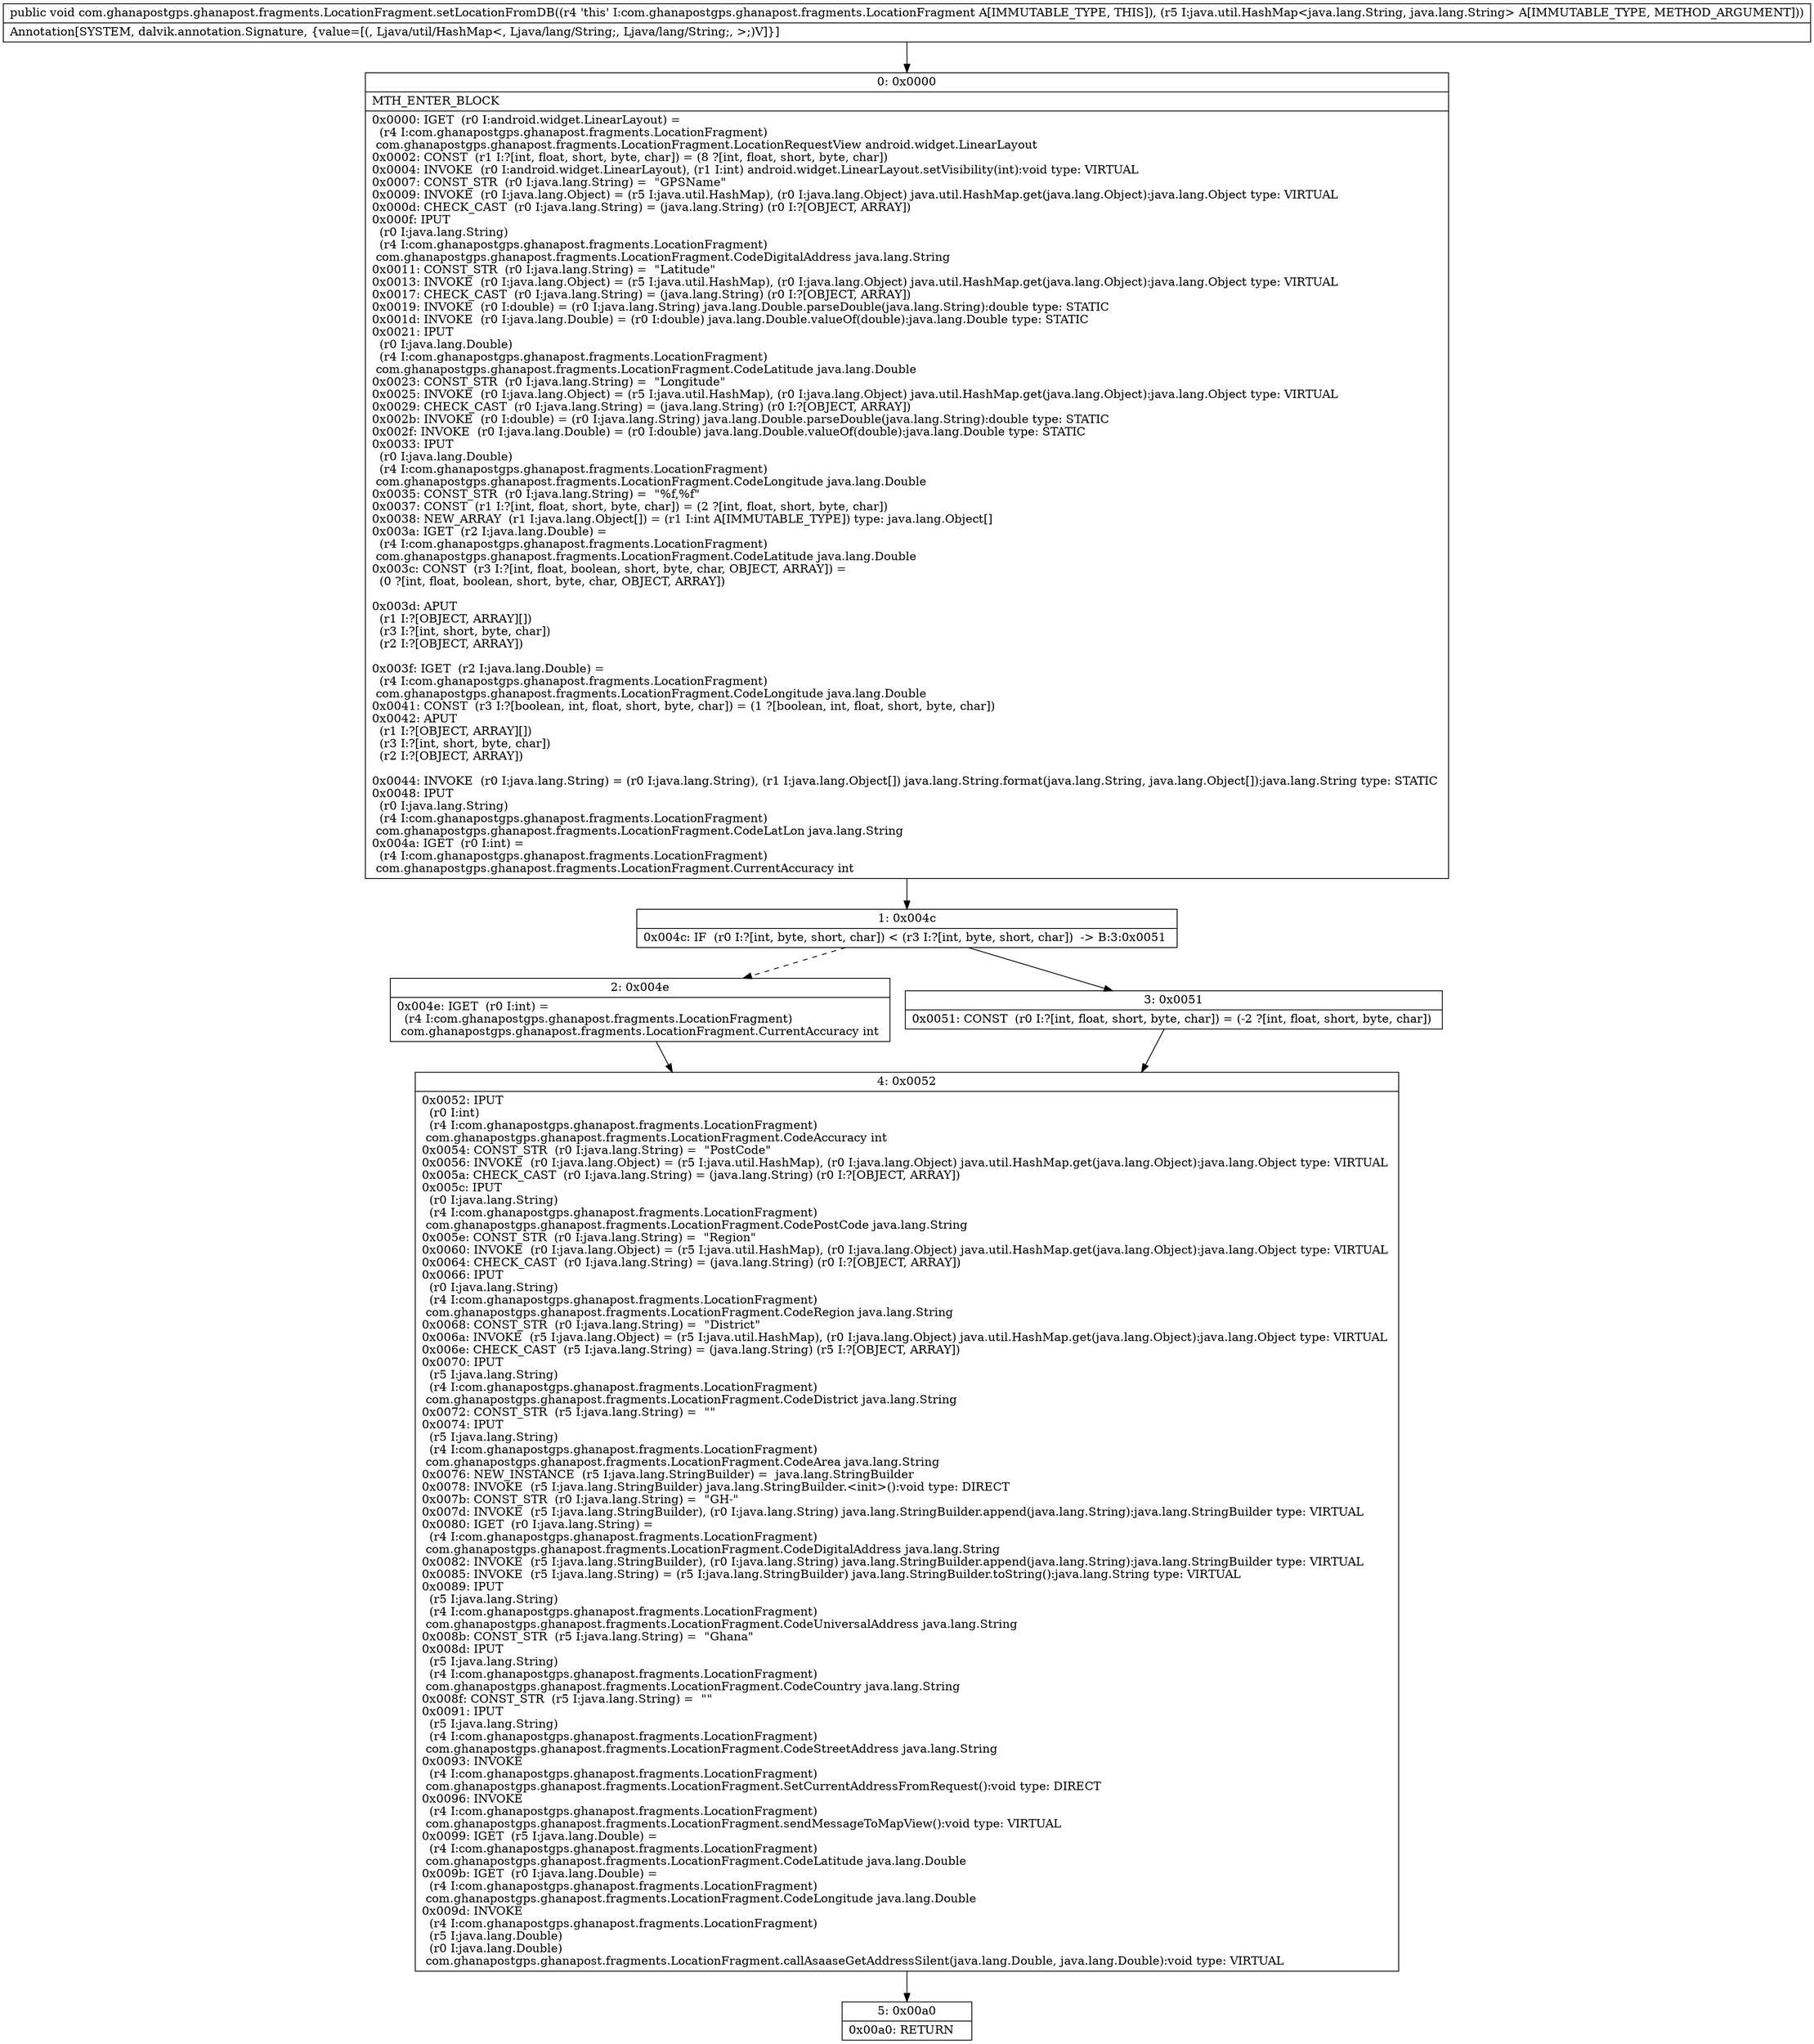 digraph "CFG forcom.ghanapostgps.ghanapost.fragments.LocationFragment.setLocationFromDB(Ljava\/util\/HashMap;)V" {
Node_0 [shape=record,label="{0\:\ 0x0000|MTH_ENTER_BLOCK\l|0x0000: IGET  (r0 I:android.widget.LinearLayout) = \l  (r4 I:com.ghanapostgps.ghanapost.fragments.LocationFragment)\l com.ghanapostgps.ghanapost.fragments.LocationFragment.LocationRequestView android.widget.LinearLayout \l0x0002: CONST  (r1 I:?[int, float, short, byte, char]) = (8 ?[int, float, short, byte, char]) \l0x0004: INVOKE  (r0 I:android.widget.LinearLayout), (r1 I:int) android.widget.LinearLayout.setVisibility(int):void type: VIRTUAL \l0x0007: CONST_STR  (r0 I:java.lang.String) =  \"GPSName\" \l0x0009: INVOKE  (r0 I:java.lang.Object) = (r5 I:java.util.HashMap), (r0 I:java.lang.Object) java.util.HashMap.get(java.lang.Object):java.lang.Object type: VIRTUAL \l0x000d: CHECK_CAST  (r0 I:java.lang.String) = (java.lang.String) (r0 I:?[OBJECT, ARRAY]) \l0x000f: IPUT  \l  (r0 I:java.lang.String)\l  (r4 I:com.ghanapostgps.ghanapost.fragments.LocationFragment)\l com.ghanapostgps.ghanapost.fragments.LocationFragment.CodeDigitalAddress java.lang.String \l0x0011: CONST_STR  (r0 I:java.lang.String) =  \"Latitude\" \l0x0013: INVOKE  (r0 I:java.lang.Object) = (r5 I:java.util.HashMap), (r0 I:java.lang.Object) java.util.HashMap.get(java.lang.Object):java.lang.Object type: VIRTUAL \l0x0017: CHECK_CAST  (r0 I:java.lang.String) = (java.lang.String) (r0 I:?[OBJECT, ARRAY]) \l0x0019: INVOKE  (r0 I:double) = (r0 I:java.lang.String) java.lang.Double.parseDouble(java.lang.String):double type: STATIC \l0x001d: INVOKE  (r0 I:java.lang.Double) = (r0 I:double) java.lang.Double.valueOf(double):java.lang.Double type: STATIC \l0x0021: IPUT  \l  (r0 I:java.lang.Double)\l  (r4 I:com.ghanapostgps.ghanapost.fragments.LocationFragment)\l com.ghanapostgps.ghanapost.fragments.LocationFragment.CodeLatitude java.lang.Double \l0x0023: CONST_STR  (r0 I:java.lang.String) =  \"Longitude\" \l0x0025: INVOKE  (r0 I:java.lang.Object) = (r5 I:java.util.HashMap), (r0 I:java.lang.Object) java.util.HashMap.get(java.lang.Object):java.lang.Object type: VIRTUAL \l0x0029: CHECK_CAST  (r0 I:java.lang.String) = (java.lang.String) (r0 I:?[OBJECT, ARRAY]) \l0x002b: INVOKE  (r0 I:double) = (r0 I:java.lang.String) java.lang.Double.parseDouble(java.lang.String):double type: STATIC \l0x002f: INVOKE  (r0 I:java.lang.Double) = (r0 I:double) java.lang.Double.valueOf(double):java.lang.Double type: STATIC \l0x0033: IPUT  \l  (r0 I:java.lang.Double)\l  (r4 I:com.ghanapostgps.ghanapost.fragments.LocationFragment)\l com.ghanapostgps.ghanapost.fragments.LocationFragment.CodeLongitude java.lang.Double \l0x0035: CONST_STR  (r0 I:java.lang.String) =  \"%f,%f\" \l0x0037: CONST  (r1 I:?[int, float, short, byte, char]) = (2 ?[int, float, short, byte, char]) \l0x0038: NEW_ARRAY  (r1 I:java.lang.Object[]) = (r1 I:int A[IMMUTABLE_TYPE]) type: java.lang.Object[] \l0x003a: IGET  (r2 I:java.lang.Double) = \l  (r4 I:com.ghanapostgps.ghanapost.fragments.LocationFragment)\l com.ghanapostgps.ghanapost.fragments.LocationFragment.CodeLatitude java.lang.Double \l0x003c: CONST  (r3 I:?[int, float, boolean, short, byte, char, OBJECT, ARRAY]) = \l  (0 ?[int, float, boolean, short, byte, char, OBJECT, ARRAY])\l \l0x003d: APUT  \l  (r1 I:?[OBJECT, ARRAY][])\l  (r3 I:?[int, short, byte, char])\l  (r2 I:?[OBJECT, ARRAY])\l \l0x003f: IGET  (r2 I:java.lang.Double) = \l  (r4 I:com.ghanapostgps.ghanapost.fragments.LocationFragment)\l com.ghanapostgps.ghanapost.fragments.LocationFragment.CodeLongitude java.lang.Double \l0x0041: CONST  (r3 I:?[boolean, int, float, short, byte, char]) = (1 ?[boolean, int, float, short, byte, char]) \l0x0042: APUT  \l  (r1 I:?[OBJECT, ARRAY][])\l  (r3 I:?[int, short, byte, char])\l  (r2 I:?[OBJECT, ARRAY])\l \l0x0044: INVOKE  (r0 I:java.lang.String) = (r0 I:java.lang.String), (r1 I:java.lang.Object[]) java.lang.String.format(java.lang.String, java.lang.Object[]):java.lang.String type: STATIC \l0x0048: IPUT  \l  (r0 I:java.lang.String)\l  (r4 I:com.ghanapostgps.ghanapost.fragments.LocationFragment)\l com.ghanapostgps.ghanapost.fragments.LocationFragment.CodeLatLon java.lang.String \l0x004a: IGET  (r0 I:int) = \l  (r4 I:com.ghanapostgps.ghanapost.fragments.LocationFragment)\l com.ghanapostgps.ghanapost.fragments.LocationFragment.CurrentAccuracy int \l}"];
Node_1 [shape=record,label="{1\:\ 0x004c|0x004c: IF  (r0 I:?[int, byte, short, char]) \< (r3 I:?[int, byte, short, char])  \-\> B:3:0x0051 \l}"];
Node_2 [shape=record,label="{2\:\ 0x004e|0x004e: IGET  (r0 I:int) = \l  (r4 I:com.ghanapostgps.ghanapost.fragments.LocationFragment)\l com.ghanapostgps.ghanapost.fragments.LocationFragment.CurrentAccuracy int \l}"];
Node_3 [shape=record,label="{3\:\ 0x0051|0x0051: CONST  (r0 I:?[int, float, short, byte, char]) = (\-2 ?[int, float, short, byte, char]) \l}"];
Node_4 [shape=record,label="{4\:\ 0x0052|0x0052: IPUT  \l  (r0 I:int)\l  (r4 I:com.ghanapostgps.ghanapost.fragments.LocationFragment)\l com.ghanapostgps.ghanapost.fragments.LocationFragment.CodeAccuracy int \l0x0054: CONST_STR  (r0 I:java.lang.String) =  \"PostCode\" \l0x0056: INVOKE  (r0 I:java.lang.Object) = (r5 I:java.util.HashMap), (r0 I:java.lang.Object) java.util.HashMap.get(java.lang.Object):java.lang.Object type: VIRTUAL \l0x005a: CHECK_CAST  (r0 I:java.lang.String) = (java.lang.String) (r0 I:?[OBJECT, ARRAY]) \l0x005c: IPUT  \l  (r0 I:java.lang.String)\l  (r4 I:com.ghanapostgps.ghanapost.fragments.LocationFragment)\l com.ghanapostgps.ghanapost.fragments.LocationFragment.CodePostCode java.lang.String \l0x005e: CONST_STR  (r0 I:java.lang.String) =  \"Region\" \l0x0060: INVOKE  (r0 I:java.lang.Object) = (r5 I:java.util.HashMap), (r0 I:java.lang.Object) java.util.HashMap.get(java.lang.Object):java.lang.Object type: VIRTUAL \l0x0064: CHECK_CAST  (r0 I:java.lang.String) = (java.lang.String) (r0 I:?[OBJECT, ARRAY]) \l0x0066: IPUT  \l  (r0 I:java.lang.String)\l  (r4 I:com.ghanapostgps.ghanapost.fragments.LocationFragment)\l com.ghanapostgps.ghanapost.fragments.LocationFragment.CodeRegion java.lang.String \l0x0068: CONST_STR  (r0 I:java.lang.String) =  \"District\" \l0x006a: INVOKE  (r5 I:java.lang.Object) = (r5 I:java.util.HashMap), (r0 I:java.lang.Object) java.util.HashMap.get(java.lang.Object):java.lang.Object type: VIRTUAL \l0x006e: CHECK_CAST  (r5 I:java.lang.String) = (java.lang.String) (r5 I:?[OBJECT, ARRAY]) \l0x0070: IPUT  \l  (r5 I:java.lang.String)\l  (r4 I:com.ghanapostgps.ghanapost.fragments.LocationFragment)\l com.ghanapostgps.ghanapost.fragments.LocationFragment.CodeDistrict java.lang.String \l0x0072: CONST_STR  (r5 I:java.lang.String) =  \"\" \l0x0074: IPUT  \l  (r5 I:java.lang.String)\l  (r4 I:com.ghanapostgps.ghanapost.fragments.LocationFragment)\l com.ghanapostgps.ghanapost.fragments.LocationFragment.CodeArea java.lang.String \l0x0076: NEW_INSTANCE  (r5 I:java.lang.StringBuilder) =  java.lang.StringBuilder \l0x0078: INVOKE  (r5 I:java.lang.StringBuilder) java.lang.StringBuilder.\<init\>():void type: DIRECT \l0x007b: CONST_STR  (r0 I:java.lang.String) =  \"GH\-\" \l0x007d: INVOKE  (r5 I:java.lang.StringBuilder), (r0 I:java.lang.String) java.lang.StringBuilder.append(java.lang.String):java.lang.StringBuilder type: VIRTUAL \l0x0080: IGET  (r0 I:java.lang.String) = \l  (r4 I:com.ghanapostgps.ghanapost.fragments.LocationFragment)\l com.ghanapostgps.ghanapost.fragments.LocationFragment.CodeDigitalAddress java.lang.String \l0x0082: INVOKE  (r5 I:java.lang.StringBuilder), (r0 I:java.lang.String) java.lang.StringBuilder.append(java.lang.String):java.lang.StringBuilder type: VIRTUAL \l0x0085: INVOKE  (r5 I:java.lang.String) = (r5 I:java.lang.StringBuilder) java.lang.StringBuilder.toString():java.lang.String type: VIRTUAL \l0x0089: IPUT  \l  (r5 I:java.lang.String)\l  (r4 I:com.ghanapostgps.ghanapost.fragments.LocationFragment)\l com.ghanapostgps.ghanapost.fragments.LocationFragment.CodeUniversalAddress java.lang.String \l0x008b: CONST_STR  (r5 I:java.lang.String) =  \"Ghana\" \l0x008d: IPUT  \l  (r5 I:java.lang.String)\l  (r4 I:com.ghanapostgps.ghanapost.fragments.LocationFragment)\l com.ghanapostgps.ghanapost.fragments.LocationFragment.CodeCountry java.lang.String \l0x008f: CONST_STR  (r5 I:java.lang.String) =  \"\" \l0x0091: IPUT  \l  (r5 I:java.lang.String)\l  (r4 I:com.ghanapostgps.ghanapost.fragments.LocationFragment)\l com.ghanapostgps.ghanapost.fragments.LocationFragment.CodeStreetAddress java.lang.String \l0x0093: INVOKE  \l  (r4 I:com.ghanapostgps.ghanapost.fragments.LocationFragment)\l com.ghanapostgps.ghanapost.fragments.LocationFragment.SetCurrentAddressFromRequest():void type: DIRECT \l0x0096: INVOKE  \l  (r4 I:com.ghanapostgps.ghanapost.fragments.LocationFragment)\l com.ghanapostgps.ghanapost.fragments.LocationFragment.sendMessageToMapView():void type: VIRTUAL \l0x0099: IGET  (r5 I:java.lang.Double) = \l  (r4 I:com.ghanapostgps.ghanapost.fragments.LocationFragment)\l com.ghanapostgps.ghanapost.fragments.LocationFragment.CodeLatitude java.lang.Double \l0x009b: IGET  (r0 I:java.lang.Double) = \l  (r4 I:com.ghanapostgps.ghanapost.fragments.LocationFragment)\l com.ghanapostgps.ghanapost.fragments.LocationFragment.CodeLongitude java.lang.Double \l0x009d: INVOKE  \l  (r4 I:com.ghanapostgps.ghanapost.fragments.LocationFragment)\l  (r5 I:java.lang.Double)\l  (r0 I:java.lang.Double)\l com.ghanapostgps.ghanapost.fragments.LocationFragment.callAsaaseGetAddressSilent(java.lang.Double, java.lang.Double):void type: VIRTUAL \l}"];
Node_5 [shape=record,label="{5\:\ 0x00a0|0x00a0: RETURN   \l}"];
MethodNode[shape=record,label="{public void com.ghanapostgps.ghanapost.fragments.LocationFragment.setLocationFromDB((r4 'this' I:com.ghanapostgps.ghanapost.fragments.LocationFragment A[IMMUTABLE_TYPE, THIS]), (r5 I:java.util.HashMap\<java.lang.String, java.lang.String\> A[IMMUTABLE_TYPE, METHOD_ARGUMENT]))  | Annotation[SYSTEM, dalvik.annotation.Signature, \{value=[(, Ljava\/util\/HashMap\<, Ljava\/lang\/String;, Ljava\/lang\/String;, \>;)V]\}]\l}"];
MethodNode -> Node_0;
Node_0 -> Node_1;
Node_1 -> Node_2[style=dashed];
Node_1 -> Node_3;
Node_2 -> Node_4;
Node_3 -> Node_4;
Node_4 -> Node_5;
}

